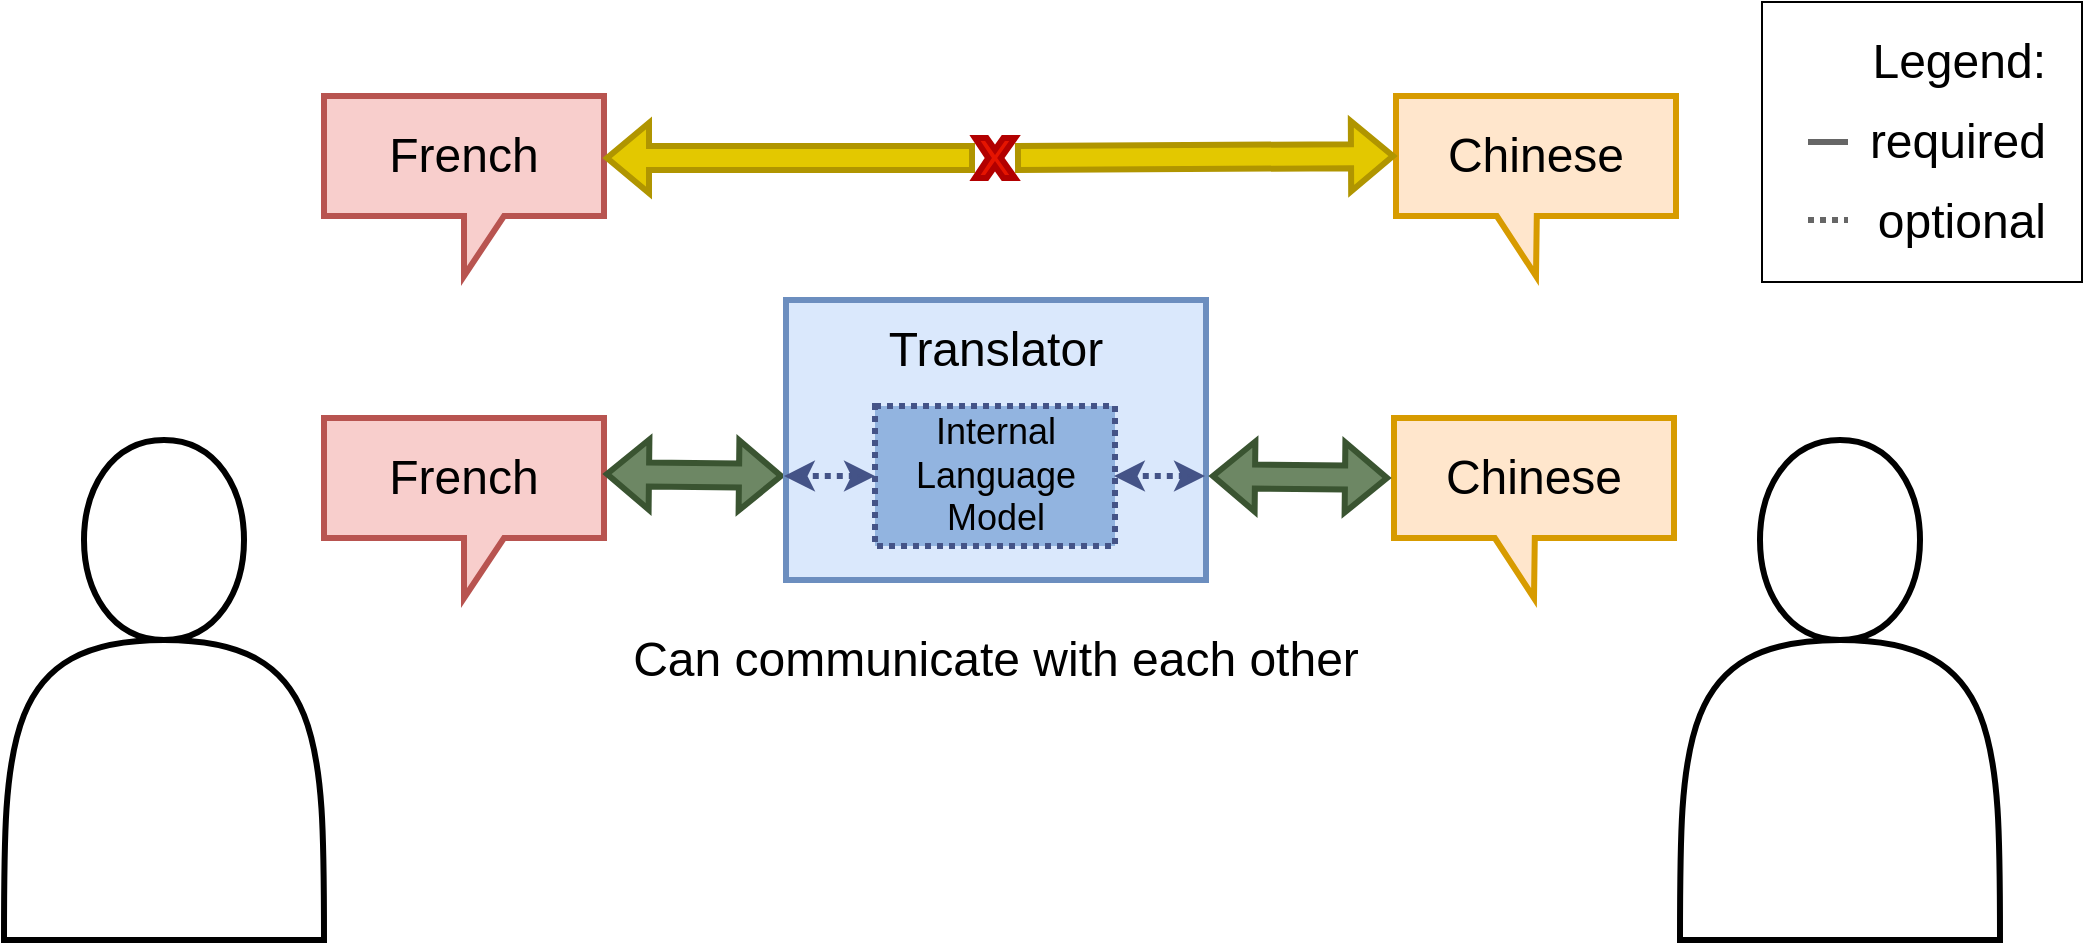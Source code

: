 <mxfile version="20.2.3" type="device"><diagram id="ESxdoxCxlk52kZSWk1li" name="Page-1"><mxGraphModel dx="1422" dy="1906" grid="1" gridSize="10" guides="1" tooltips="1" connect="1" arrows="1" fold="1" page="1" pageScale="1" pageWidth="827" pageHeight="1169" math="0" shadow="0"><root><mxCell id="0"/><mxCell id="1" parent="0"/><mxCell id="-llaFUM9nXMjz96xophI-6" value="" style="rounded=0;whiteSpace=wrap;html=1;fontSize=24;" vertex="1" parent="1"><mxGeometry x="959" y="-29" width="160" height="140" as="geometry"/></mxCell><mxCell id="YcIO5EKVqEKY6qtfsLTr-1" value="" style="shape=actor;whiteSpace=wrap;html=1;strokeWidth=3;" parent="1" vertex="1"><mxGeometry x="80" y="190" width="160" height="250" as="geometry"/></mxCell><mxCell id="YcIO5EKVqEKY6qtfsLTr-2" value="" style="shape=actor;whiteSpace=wrap;html=1;strokeWidth=3;" parent="1" vertex="1"><mxGeometry x="918" y="190" width="160" height="250" as="geometry"/></mxCell><mxCell id="YcIO5EKVqEKY6qtfsLTr-3" value="&lt;font style=&quot;font-size: 24px&quot;&gt;French&lt;/font&gt;" style="shape=callout;whiteSpace=wrap;html=1;perimeter=calloutPerimeter;strokeWidth=3;fillColor=#f8cecc;strokeColor=#b85450;" parent="1" vertex="1"><mxGeometry x="240" y="18" width="140" height="90" as="geometry"/></mxCell><mxCell id="YcIO5EKVqEKY6qtfsLTr-12" value="Can communicate with each other" style="text;html=1;strokeColor=none;fillColor=none;align=center;verticalAlign=middle;whiteSpace=wrap;rounded=0;fontSize=24;" parent="1" vertex="1"><mxGeometry x="356" y="285" width="440" height="30" as="geometry"/></mxCell><mxCell id="4yGd8jBCwpB5jdSpt7lH-17" value="&lt;font style=&quot;font-size: 24px&quot;&gt;French&lt;/font&gt;" style="shape=callout;whiteSpace=wrap;html=1;perimeter=calloutPerimeter;strokeWidth=3;fillColor=#f8cecc;strokeColor=#b85450;" parent="1" vertex="1"><mxGeometry x="240" y="179" width="140" height="90" as="geometry"/></mxCell><mxCell id="NCtmpY-h7384euc3Vwnu-4" value="&lt;font style=&quot;font-size: 24px&quot;&gt;Chinese&lt;/font&gt;" style="shape=callout;whiteSpace=wrap;html=1;perimeter=calloutPerimeter;strokeWidth=3;position2=0.5;size=30;position=0.36;base=20;fillColor=#ffe6cc;strokeColor=#d79b00;" parent="1" vertex="1"><mxGeometry x="776" y="18" width="140" height="90" as="geometry"/></mxCell><mxCell id="YcIO5EKVqEKY6qtfsLTr-8" value="" style="shape=flexArrow;endArrow=classic;startArrow=none;html=1;rounded=0;fontSize=24;fillColor=#e3c800;strokeColor=#B09500;strokeWidth=3;entryX=0;entryY=0;entryDx=0;entryDy=30;entryPerimeter=0;" parent="1" source="YcIO5EKVqEKY6qtfsLTr-9" target="NCtmpY-h7384euc3Vwnu-4" edge="1"><mxGeometry width="100" height="100" relative="1" as="geometry"><mxPoint x="360" y="49" as="sourcePoint"/><mxPoint x="680" y="50" as="targetPoint"/></mxGeometry></mxCell><mxCell id="YcIO5EKVqEKY6qtfsLTr-9" value="" style="verticalLabelPosition=bottom;verticalAlign=top;html=1;shape=mxgraph.basic.x;fontSize=24;strokeWidth=3;fillColor=#e51400;fontColor=#ffffff;strokeColor=#B20000;" parent="1" vertex="1"><mxGeometry x="565.5" y="39" width="20" height="20" as="geometry"/></mxCell><mxCell id="NCtmpY-h7384euc3Vwnu-5" value="" style="shape=flexArrow;endArrow=none;startArrow=classic;html=1;rounded=0;fontSize=24;fillColor=#e3c800;strokeColor=#B09500;strokeWidth=3;" parent="1" target="YcIO5EKVqEKY6qtfsLTr-9" edge="1"><mxGeometry width="100" height="100" relative="1" as="geometry"><mxPoint x="380" y="49" as="sourcePoint"/><mxPoint x="680" y="50" as="targetPoint"/></mxGeometry></mxCell><mxCell id="NCtmpY-h7384euc3Vwnu-6" value="&lt;font style=&quot;font-size: 24px&quot;&gt;Chinese&lt;/font&gt;" style="shape=callout;whiteSpace=wrap;html=1;perimeter=calloutPerimeter;strokeWidth=3;position2=0.5;size=30;position=0.36;base=20;fillColor=#ffe6cc;strokeColor=#d79b00;" parent="1" vertex="1"><mxGeometry x="775" y="179" width="140" height="90" as="geometry"/></mxCell><mxCell id="YcIO5EKVqEKY6qtfsLTr-7" value="" style="shape=flexArrow;endArrow=classic;startArrow=classic;html=1;rounded=0;fontSize=24;fillColor=#6d8764;strokeColor=#3A5431;strokeWidth=3;exitX=0;exitY=0;exitDx=140;exitDy=30;exitPerimeter=0;" parent="1" edge="1"><mxGeometry width="100" height="100" relative="1" as="geometry"><mxPoint x="380" y="207" as="sourcePoint"/><mxPoint x="470" y="208" as="targetPoint"/></mxGeometry></mxCell><mxCell id="NCtmpY-h7384euc3Vwnu-2" value="" style="rounded=0;whiteSpace=wrap;html=1;fontSize=18;strokeWidth=3;fillColor=#dae8fc;strokeColor=#6c8ebf;" parent="1" vertex="1"><mxGeometry x="471" y="120" width="210" height="140" as="geometry"/></mxCell><mxCell id="lETgulrbXCQL9LEJdFaV-1" style="edgeStyle=orthogonalEdgeStyle;rounded=0;orthogonalLoop=1;jettySize=auto;html=1;exitX=0;exitY=0.5;exitDx=0;exitDy=0;entryX=-0.005;entryY=0.629;entryDx=0;entryDy=0;entryPerimeter=0;dashed=1;dashPattern=1 1;fontSize=18;startArrow=classic;startFill=1;strokeColor=#445387;strokeWidth=3;" parent="1" source="NCtmpY-h7384euc3Vwnu-1" target="NCtmpY-h7384euc3Vwnu-2" edge="1"><mxGeometry relative="1" as="geometry"><Array as="points"><mxPoint x="496" y="208"/><mxPoint x="496" y="208"/></Array></mxGeometry></mxCell><mxCell id="NCtmpY-h7384euc3Vwnu-1" value="&lt;font style=&quot;font-size: 18px;&quot;&gt;Internal Language Model&lt;/font&gt;" style="rounded=0;whiteSpace=wrap;html=1;fillColor=#92B4E0;strokeColor=#445387;strokeWidth=3;rotation=0;dashed=1;dashPattern=1 1;" parent="1" vertex="1"><mxGeometry x="515.5" y="173" width="120" height="70" as="geometry"/></mxCell><mxCell id="4yGd8jBCwpB5jdSpt7lH-25" value="Translator" style="text;html=1;strokeColor=none;fillColor=none;align=center;verticalAlign=middle;whiteSpace=wrap;rounded=0;fontSize=24;" parent="1" vertex="1"><mxGeometry x="546" y="130" width="60" height="30" as="geometry"/></mxCell><mxCell id="NCtmpY-h7384euc3Vwnu-8" value="" style="endArrow=none;html=1;rounded=0;fontSize=18;strokeWidth=3;strokeColor=#666666;" parent="1" edge="1"><mxGeometry width="50" height="50" relative="1" as="geometry"><mxPoint x="982" y="41" as="sourcePoint"/><mxPoint x="1002" y="41" as="targetPoint"/></mxGeometry></mxCell><mxCell id="NCtmpY-h7384euc3Vwnu-9" value="" style="endArrow=none;html=1;rounded=0;fontSize=18;strokeWidth=3;strokeColor=#666666;dashed=1;dashPattern=1 1;" parent="1" edge="1"><mxGeometry width="50" height="50" relative="1" as="geometry"><mxPoint x="982" y="80" as="sourcePoint"/><mxPoint x="1002" y="80" as="targetPoint"/></mxGeometry></mxCell><mxCell id="NCtmpY-h7384euc3Vwnu-14" style="edgeStyle=orthogonalEdgeStyle;rounded=0;orthogonalLoop=1;jettySize=auto;html=1;exitX=0.5;exitY=1;exitDx=0;exitDy=0;dashed=1;dashPattern=1 1;fontSize=18;strokeColor=#666666;strokeWidth=3;" parent="1" source="NCtmpY-h7384euc3Vwnu-2" target="NCtmpY-h7384euc3Vwnu-2" edge="1"><mxGeometry relative="1" as="geometry"/></mxCell><mxCell id="lETgulrbXCQL9LEJdFaV-2" style="edgeStyle=orthogonalEdgeStyle;rounded=0;orthogonalLoop=1;jettySize=auto;html=1;exitX=0;exitY=0.5;exitDx=0;exitDy=0;entryX=-0.005;entryY=0.629;entryDx=0;entryDy=0;entryPerimeter=0;dashed=1;dashPattern=1 1;fontSize=18;startArrow=classic;startFill=1;strokeColor=#445387;strokeWidth=3;" parent="1" edge="1"><mxGeometry relative="1" as="geometry"><mxPoint x="680.5" y="208" as="sourcePoint"/><mxPoint x="634.95" y="208.06" as="targetPoint"/><Array as="points"><mxPoint x="661" y="208"/><mxPoint x="661" y="208"/></Array></mxGeometry></mxCell><mxCell id="lETgulrbXCQL9LEJdFaV-3" value="" style="shape=flexArrow;endArrow=classic;startArrow=classic;html=1;rounded=0;fontSize=24;fillColor=#6d8764;strokeColor=#3A5431;strokeWidth=3;exitX=0;exitY=0;exitDx=140;exitDy=30;exitPerimeter=0;" parent="1" edge="1"><mxGeometry width="100" height="100" relative="1" as="geometry"><mxPoint x="683" y="208" as="sourcePoint"/><mxPoint x="773" y="209" as="targetPoint"/></mxGeometry></mxCell><mxCell id="-llaFUM9nXMjz96xophI-3" value="&lt;div style=&quot;&quot;&gt;&lt;span style=&quot;background-color: initial;&quot;&gt;&lt;font style=&quot;font-size: 24px;&quot;&gt;required&lt;/font&gt;&lt;/span&gt;&lt;/div&gt;" style="text;html=1;align=right;verticalAlign=middle;resizable=0;points=[];autosize=1;strokeColor=none;fillColor=none;fontSize=18;" vertex="1" parent="1"><mxGeometry x="992" y="21" width="110" height="40" as="geometry"/></mxCell><mxCell id="-llaFUM9nXMjz96xophI-4" value="&lt;font style=&quot;font-size: 24px;&quot;&gt;optional&lt;/font&gt;" style="text;html=1;align=right;verticalAlign=middle;resizable=0;points=[];autosize=1;strokeColor=none;fillColor=none;fontSize=18;" vertex="1" parent="1"><mxGeometry x="992" y="61" width="110" height="40" as="geometry"/></mxCell><mxCell id="-llaFUM9nXMjz96xophI-5" value="&lt;div style=&quot;&quot;&gt;&lt;span style=&quot;background-color: initial;&quot;&gt;&lt;font style=&quot;font-size: 24px;&quot;&gt;Legend:&lt;/font&gt;&lt;/span&gt;&lt;/div&gt;" style="text;html=1;align=right;verticalAlign=middle;resizable=0;points=[];autosize=1;strokeColor=none;fillColor=none;fontSize=18;" vertex="1" parent="1"><mxGeometry x="992" y="-19" width="110" height="40" as="geometry"/></mxCell></root></mxGraphModel></diagram></mxfile>